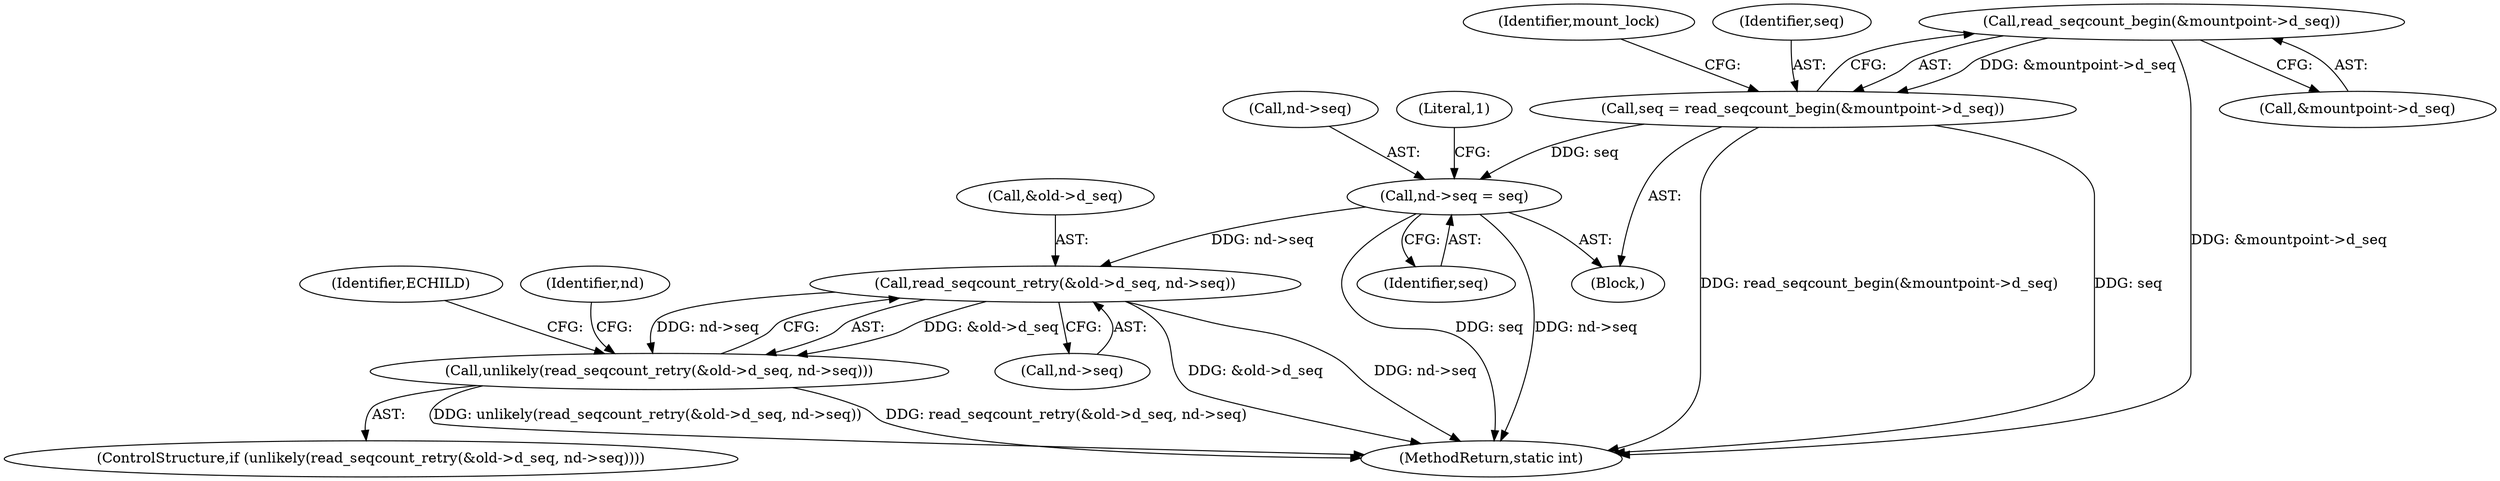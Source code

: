 digraph "0_linux_397d425dc26da728396e66d392d5dcb8dac30c37_0@API" {
"1000244" [label="(Call,read_seqcount_begin(&mountpoint->d_seq))"];
"1000242" [label="(Call,seq = read_seqcount_begin(&mountpoint->d_seq))"];
"1000292" [label="(Call,nd->seq = seq)"];
"1000177" [label="(Call,read_seqcount_retry(&old->d_seq, nd->seq))"];
"1000176" [label="(Call,unlikely(read_seqcount_retry(&old->d_seq, nd->seq)))"];
"1000191" [label="(Identifier,nd)"];
"1000213" [label="(Block,)"];
"1000176" [label="(Call,unlikely(read_seqcount_retry(&old->d_seq, nd->seq)))"];
"1000242" [label="(Call,seq = read_seqcount_begin(&mountpoint->d_seq))"];
"1000296" [label="(Identifier,seq)"];
"1000187" [label="(Identifier,ECHILD)"];
"1000253" [label="(Identifier,mount_lock)"];
"1000177" [label="(Call,read_seqcount_retry(&old->d_seq, nd->seq))"];
"1000182" [label="(Call,nd->seq)"];
"1000175" [label="(ControlStructure,if (unlikely(read_seqcount_retry(&old->d_seq, nd->seq))))"];
"1000292" [label="(Call,nd->seq = seq)"];
"1000293" [label="(Call,nd->seq)"];
"1000245" [label="(Call,&mountpoint->d_seq)"];
"1000178" [label="(Call,&old->d_seq)"];
"1000120" [label="(Literal,1)"];
"1000243" [label="(Identifier,seq)"];
"1000385" [label="(MethodReturn,static int)"];
"1000244" [label="(Call,read_seqcount_begin(&mountpoint->d_seq))"];
"1000244" -> "1000242"  [label="AST: "];
"1000244" -> "1000245"  [label="CFG: "];
"1000245" -> "1000244"  [label="AST: "];
"1000242" -> "1000244"  [label="CFG: "];
"1000244" -> "1000385"  [label="DDG: &mountpoint->d_seq"];
"1000244" -> "1000242"  [label="DDG: &mountpoint->d_seq"];
"1000242" -> "1000213"  [label="AST: "];
"1000243" -> "1000242"  [label="AST: "];
"1000253" -> "1000242"  [label="CFG: "];
"1000242" -> "1000385"  [label="DDG: read_seqcount_begin(&mountpoint->d_seq)"];
"1000242" -> "1000385"  [label="DDG: seq"];
"1000242" -> "1000292"  [label="DDG: seq"];
"1000292" -> "1000213"  [label="AST: "];
"1000292" -> "1000296"  [label="CFG: "];
"1000293" -> "1000292"  [label="AST: "];
"1000296" -> "1000292"  [label="AST: "];
"1000120" -> "1000292"  [label="CFG: "];
"1000292" -> "1000385"  [label="DDG: nd->seq"];
"1000292" -> "1000385"  [label="DDG: seq"];
"1000292" -> "1000177"  [label="DDG: nd->seq"];
"1000177" -> "1000176"  [label="AST: "];
"1000177" -> "1000182"  [label="CFG: "];
"1000178" -> "1000177"  [label="AST: "];
"1000182" -> "1000177"  [label="AST: "];
"1000176" -> "1000177"  [label="CFG: "];
"1000177" -> "1000385"  [label="DDG: nd->seq"];
"1000177" -> "1000385"  [label="DDG: &old->d_seq"];
"1000177" -> "1000176"  [label="DDG: &old->d_seq"];
"1000177" -> "1000176"  [label="DDG: nd->seq"];
"1000176" -> "1000175"  [label="AST: "];
"1000187" -> "1000176"  [label="CFG: "];
"1000191" -> "1000176"  [label="CFG: "];
"1000176" -> "1000385"  [label="DDG: unlikely(read_seqcount_retry(&old->d_seq, nd->seq))"];
"1000176" -> "1000385"  [label="DDG: read_seqcount_retry(&old->d_seq, nd->seq)"];
}
